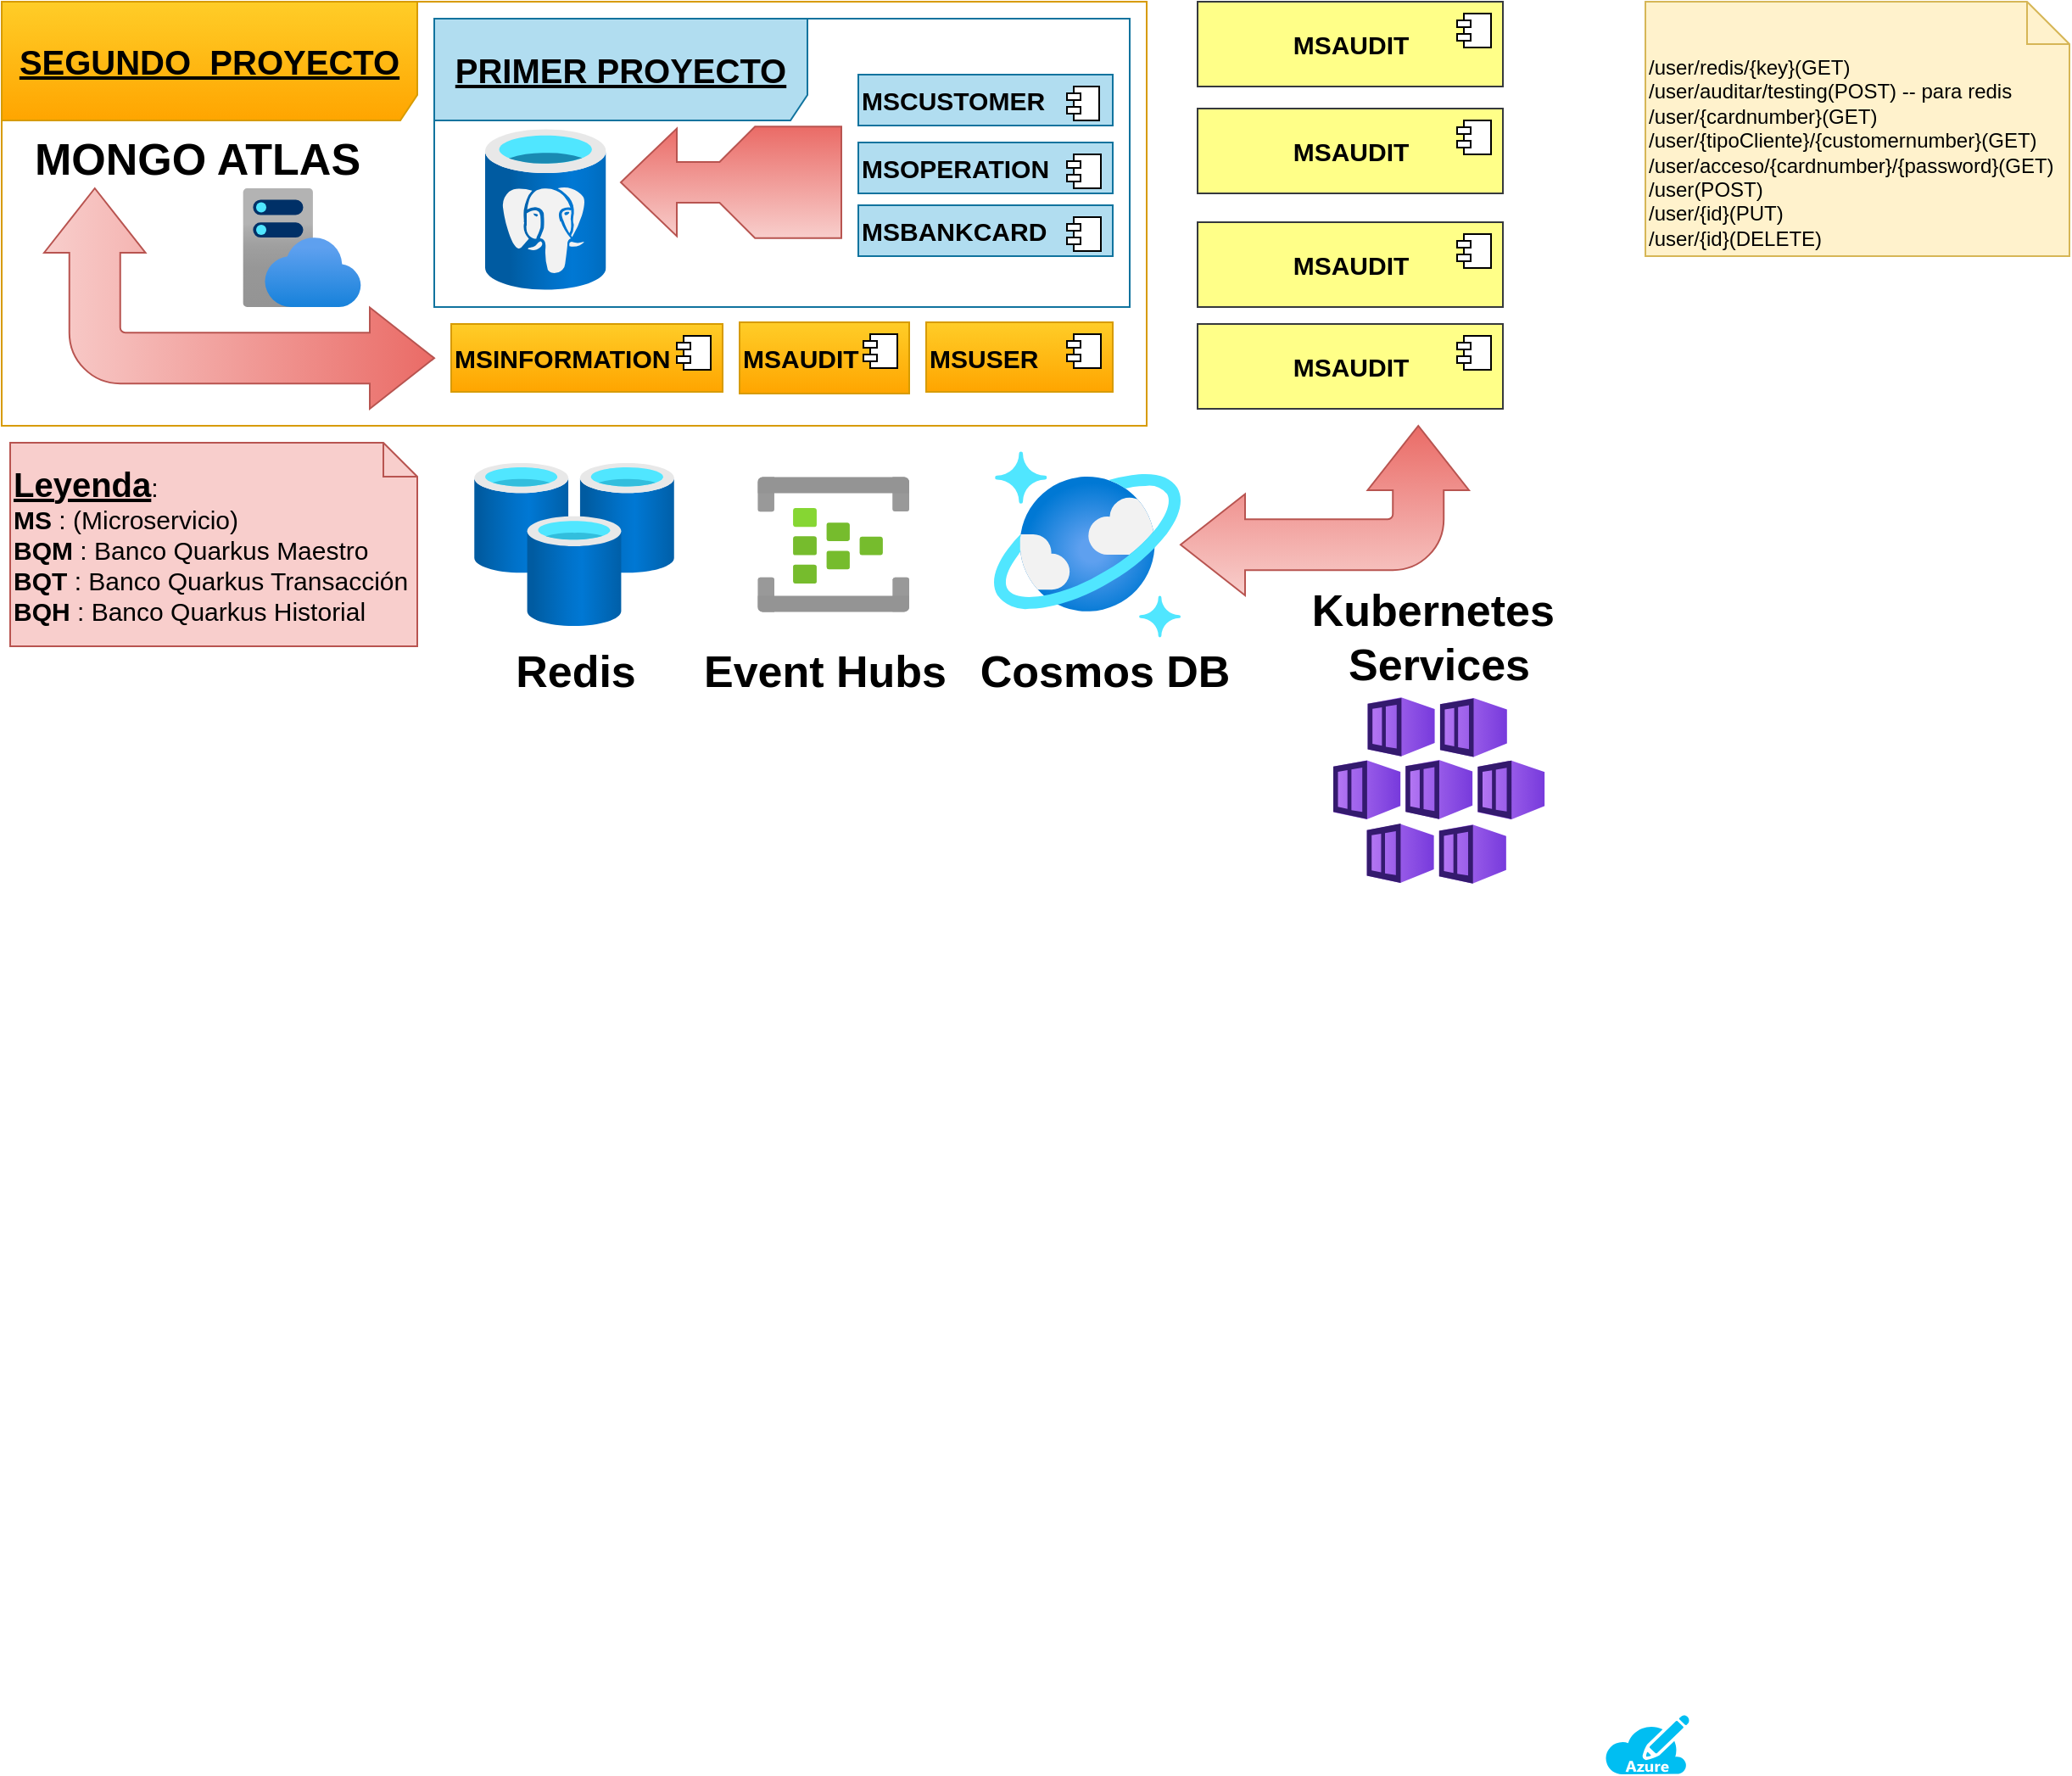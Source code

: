 <mxfile version="20.8.22" type="device"><diagram id="IjRRc6h6UgYRI7wtGWGm" name="Página-1"><mxGraphModel dx="2084" dy="646" grid="1" gridSize="10" guides="1" tooltips="1" connect="1" arrows="1" fold="1" page="1" pageScale="1" pageWidth="827" pageHeight="1169" math="0" shadow="0"><root><mxCell id="0"/><mxCell id="1" parent="0"/><mxCell id="xs7n_Rtdz6rA_V7jCviU-2" value="" style="verticalLabelPosition=bottom;html=1;verticalAlign=top;align=center;strokeColor=none;fillColor=#00BEF2;shape=mxgraph.azure.azure_subscription;" parent="1" vertex="1"><mxGeometry x="390" y="1020" width="50" height="35" as="geometry"/></mxCell><mxCell id="T6mRGkbbGHk7RwXvtZ5Z-56" value="MSOPERATION" style="html=1;dropTarget=0;fillColor=#b1ddf0;strokeColor=#10739e;fontStyle=1;fontSize=15;align=left;" parent="1" vertex="1"><mxGeometry x="-50" y="93" width="150" height="30" as="geometry"/></mxCell><mxCell id="T6mRGkbbGHk7RwXvtZ5Z-57" value="" style="shape=module;jettyWidth=8;jettyHeight=4;" parent="T6mRGkbbGHk7RwXvtZ5Z-56" vertex="1"><mxGeometry x="1" width="20" height="20" relative="1" as="geometry"><mxPoint x="-27" y="7" as="offset"/></mxGeometry></mxCell><mxCell id="T6mRGkbbGHk7RwXvtZ5Z-67" value="MSBANKCARD" style="html=1;dropTarget=0;fillColor=#b1ddf0;strokeColor=#10739e;fontStyle=1;fontSize=15;align=left;" parent="1" vertex="1"><mxGeometry x="-50" y="130" width="150" height="30" as="geometry"/></mxCell><mxCell id="T6mRGkbbGHk7RwXvtZ5Z-68" value="" style="shape=module;jettyWidth=8;jettyHeight=4;" parent="T6mRGkbbGHk7RwXvtZ5Z-67" vertex="1"><mxGeometry x="1" width="20" height="20" relative="1" as="geometry"><mxPoint x="-27" y="7" as="offset"/></mxGeometry></mxCell><mxCell id="uOGJE_gKTxKsWD0if3yG-11" value="MSUSER" style="html=1;dropTarget=0;fillColor=#ffcd28;strokeColor=#d79b00;gradientColor=#ffa500;fontStyle=1;fontSize=15;align=left;" parent="1" vertex="1"><mxGeometry x="-10" y="199" width="110" height="41" as="geometry"/></mxCell><mxCell id="uOGJE_gKTxKsWD0if3yG-12" value="" style="shape=module;jettyWidth=8;jettyHeight=4;" parent="uOGJE_gKTxKsWD0if3yG-11" vertex="1"><mxGeometry x="1" width="20" height="20" relative="1" as="geometry"><mxPoint x="-27" y="7" as="offset"/></mxGeometry></mxCell><mxCell id="uOGJE_gKTxKsWD0if3yG-15" value="MSINFORMATION" style="html=1;dropTarget=0;fillColor=#ffcd28;strokeColor=#d79b00;gradientColor=#ffa500;fontStyle=1;fontSize=15;align=left;" parent="1" vertex="1"><mxGeometry x="-290" y="200" width="160" height="40" as="geometry"/></mxCell><mxCell id="uOGJE_gKTxKsWD0if3yG-16" value="" style="shape=module;jettyWidth=8;jettyHeight=4;" parent="uOGJE_gKTxKsWD0if3yG-15" vertex="1"><mxGeometry x="1" width="20" height="20" relative="1" as="geometry"><mxPoint x="-27" y="7" as="offset"/></mxGeometry></mxCell><mxCell id="uOGJE_gKTxKsWD0if3yG-17" value="MSAUDIT" style="html=1;dropTarget=0;fillColor=#ffcd28;strokeColor=#d79b00;gradientColor=#ffa500;fontStyle=1;fontSize=15;align=left;" parent="1" vertex="1"><mxGeometry x="-120" y="199" width="100" height="42" as="geometry"/></mxCell><mxCell id="uOGJE_gKTxKsWD0if3yG-18" value="" style="shape=module;jettyWidth=8;jettyHeight=4;" parent="uOGJE_gKTxKsWD0if3yG-17" vertex="1"><mxGeometry x="1" width="20" height="20" relative="1" as="geometry"><mxPoint x="-27" y="7" as="offset"/></mxGeometry></mxCell><mxCell id="uOGJE_gKTxKsWD0if3yG-21" value="" style="aspect=fixed;html=1;points=[];align=center;image;fontSize=12;image=img/lib/azure2/app_services/App_Service_Plans.svg;" parent="1" vertex="1"><mxGeometry x="-413" y="120" width="70" height="70" as="geometry"/></mxCell><mxCell id="MBA-gmZabfXVA3VDtWwa-1" value="&lt;b style=&quot;&quot;&gt;&lt;font style=&quot;font-size: 20px;&quot;&gt;&lt;u&gt;Leyenda&lt;/u&gt;&lt;/font&gt;&lt;/b&gt;:&lt;br style=&quot;font-size: 15px;&quot;&gt;&lt;b style=&quot;font-size: 15px;&quot;&gt;&lt;font style=&quot;font-size: 15px;&quot;&gt;MS &lt;/font&gt;&lt;/b&gt;: (Microservicio)&lt;br style=&quot;font-size: 15px;&quot;&gt;&lt;font style=&quot;font-size: 15px;&quot;&gt;&lt;b style=&quot;font-size: 15px;&quot;&gt;BQM &lt;/b&gt;&lt;/font&gt;: Banco Quarkus Maestro&lt;br style=&quot;font-size: 15px;&quot;&gt;&lt;b style=&quot;font-size: 15px;&quot;&gt;&lt;font style=&quot;font-size: 15px;&quot;&gt;BQT&lt;/font&gt;&lt;/b&gt; : Banco Quarkus Transacción&lt;br style=&quot;font-size: 15px;&quot;&gt;&lt;b style=&quot;font-size: 15px;&quot;&gt;&lt;font style=&quot;font-size: 15px;&quot;&gt;BQH &lt;/font&gt;&lt;/b&gt;: Banco Quarkus Historial" style="shape=note;size=20;whiteSpace=wrap;html=1;align=left;fillColor=#f8cecc;strokeColor=#b85450;fontSize=15;" parent="1" vertex="1"><mxGeometry x="-550" y="270" width="240" height="120" as="geometry"/></mxCell><mxCell id="9GdK-BCVAg06VHRyez8Z-1" value="&lt;font style=&quot;font-size: 20px;&quot;&gt;&lt;span style=&quot;font-size: 20px;&quot;&gt;&lt;u style=&quot;font-size: 20px;&quot;&gt;SEGUNDO&amp;nbsp;&amp;nbsp;PROYECTO&lt;/u&gt;&lt;/span&gt;&lt;/font&gt;" style="shape=umlFrame;whiteSpace=wrap;html=1;pointerEvents=0;width=245;height=70;fillColor=#ffcd28;strokeColor=#d79b00;gradientColor=#ffa500;fontStyle=1;fontSize=20;" vertex="1" parent="1"><mxGeometry x="-555" y="10" width="675" height="250" as="geometry"/></mxCell><mxCell id="9GdK-BCVAg06VHRyez8Z-2" value="&lt;font style=&quot;font-size: 20px;&quot;&gt;&lt;span style=&quot;font-size: 20px;&quot;&gt;&lt;u style=&quot;font-size: 20px;&quot;&gt;PRIMER PROYECTO&lt;/u&gt;&lt;/span&gt;&lt;/font&gt;" style="shape=umlFrame;whiteSpace=wrap;html=1;pointerEvents=0;width=220;height=60;fillColor=#b1ddf0;strokeColor=#10739e;fontStyle=1;fontSize=20;" vertex="1" parent="1"><mxGeometry x="-300" y="20" width="410" height="170" as="geometry"/></mxCell><mxCell id="9GdK-BCVAg06VHRyez8Z-3" value="" style="aspect=fixed;html=1;points=[];align=center;image;fontSize=12;image=img/lib/azure2/databases/Azure_Database_PostgreSQL_Server.svg;" vertex="1" parent="1"><mxGeometry x="-270" y="85" width="71.25" height="95" as="geometry"/></mxCell><mxCell id="9GdK-BCVAg06VHRyez8Z-4" value="" style="html=1;shadow=0;dashed=0;align=center;verticalAlign=middle;shape=mxgraph.arrows2.tailedArrow;dy1=12;dx1=33;notch=0;arrowHead=19.75;dx2=50.9;dy2=32.88;fontSize=18;direction=west;fillColor=#f8cecc;gradientColor=#ea6b66;strokeColor=#b85450;" vertex="1" parent="1"><mxGeometry x="-190" y="53" width="130" height="127" as="geometry"/></mxCell><mxCell id="9GdK-BCVAg06VHRyez8Z-5" value="MSCUSTOMER" style="html=1;dropTarget=0;fillColor=#b1ddf0;strokeColor=#10739e;fontStyle=1;fontSize=15;align=left;" vertex="1" parent="1"><mxGeometry x="-50" y="53" width="150" height="30" as="geometry"/></mxCell><mxCell id="9GdK-BCVAg06VHRyez8Z-6" value="" style="shape=module;jettyWidth=8;jettyHeight=4;" vertex="1" parent="9GdK-BCVAg06VHRyez8Z-5"><mxGeometry x="1" width="19" height="20" relative="1" as="geometry"><mxPoint x="-27" y="7" as="offset"/></mxGeometry></mxCell><mxCell id="9GdK-BCVAg06VHRyez8Z-15" value="" style="html=1;shadow=0;dashed=0;align=center;verticalAlign=middle;shape=mxgraph.arrows2.bendDoubleArrow;dy=15;dx=38;arrowHead=59.76;rounded=1;direction=north;fillColor=#f8cecc;gradientColor=#ea6b66;strokeColor=#b85450;" vertex="1" parent="1"><mxGeometry x="-530" y="120" width="230" height="130" as="geometry"/></mxCell><mxCell id="9GdK-BCVAg06VHRyez8Z-19" value="MONGO ATLAS" style="text;html=1;align=center;verticalAlign=middle;resizable=0;points=[];autosize=1;fillColor=none;fontStyle=1;fontSize=26;" vertex="1" parent="1"><mxGeometry x="-550" y="83" width="220" height="40" as="geometry"/></mxCell><mxCell id="9GdK-BCVAg06VHRyez8Z-22" value="MSAUDIT" style="html=1;dropTarget=0;fillColor=#ffff88;strokeColor=#36393d;fontStyle=1;fontSize=15;" vertex="1" parent="1"><mxGeometry x="150" y="10" width="180" height="50" as="geometry"/></mxCell><mxCell id="9GdK-BCVAg06VHRyez8Z-23" value="" style="shape=module;jettyWidth=8;jettyHeight=4;" vertex="1" parent="9GdK-BCVAg06VHRyez8Z-22"><mxGeometry x="1" width="20" height="20" relative="1" as="geometry"><mxPoint x="-27" y="7" as="offset"/></mxGeometry></mxCell><mxCell id="9GdK-BCVAg06VHRyez8Z-46" value="" style="html=1;shadow=0;dashed=0;align=center;verticalAlign=middle;shape=mxgraph.arrows2.bendDoubleArrow;dy=15;dx=38;arrowHead=59.76;rounded=1;direction=west;fillColor=#f8cecc;gradientColor=#ea6b66;strokeColor=#b85450;" vertex="1" parent="1"><mxGeometry x="140" y="260" width="170" height="100" as="geometry"/></mxCell><mxCell id="9GdK-BCVAg06VHRyez8Z-47" value="MSAUDIT" style="html=1;dropTarget=0;fillColor=#ffff88;strokeColor=#36393d;fontStyle=1;fontSize=15;" vertex="1" parent="1"><mxGeometry x="150" y="73" width="180" height="50" as="geometry"/></mxCell><mxCell id="9GdK-BCVAg06VHRyez8Z-48" value="" style="shape=module;jettyWidth=8;jettyHeight=4;" vertex="1" parent="9GdK-BCVAg06VHRyez8Z-47"><mxGeometry x="1" width="20" height="20" relative="1" as="geometry"><mxPoint x="-27" y="7" as="offset"/></mxGeometry></mxCell><mxCell id="9GdK-BCVAg06VHRyez8Z-49" value="MSAUDIT" style="html=1;dropTarget=0;fillColor=#ffff88;strokeColor=#36393d;fontStyle=1;fontSize=15;" vertex="1" parent="1"><mxGeometry x="150" y="140" width="180" height="50" as="geometry"/></mxCell><mxCell id="9GdK-BCVAg06VHRyez8Z-50" value="" style="shape=module;jettyWidth=8;jettyHeight=4;" vertex="1" parent="9GdK-BCVAg06VHRyez8Z-49"><mxGeometry x="1" width="20" height="20" relative="1" as="geometry"><mxPoint x="-27" y="7" as="offset"/></mxGeometry></mxCell><mxCell id="9GdK-BCVAg06VHRyez8Z-51" value="MSAUDIT" style="html=1;dropTarget=0;fillColor=#ffff88;strokeColor=#36393d;fontStyle=1;fontSize=15;" vertex="1" parent="1"><mxGeometry x="150" y="200" width="180" height="50" as="geometry"/></mxCell><mxCell id="9GdK-BCVAg06VHRyez8Z-52" value="" style="shape=module;jettyWidth=8;jettyHeight=4;" vertex="1" parent="9GdK-BCVAg06VHRyez8Z-51"><mxGeometry x="1" width="20" height="20" relative="1" as="geometry"><mxPoint x="-27" y="7" as="offset"/></mxGeometry></mxCell><mxCell id="9GdK-BCVAg06VHRyez8Z-54" value="" style="aspect=fixed;html=1;points=[];align=center;image;fontSize=12;image=img/lib/azure2/databases/Azure_Cosmos_DB.svg;" vertex="1" parent="1"><mxGeometry x="30" y="275" width="110" height="110" as="geometry"/></mxCell><mxCell id="9GdK-BCVAg06VHRyez8Z-55" value="Cosmos DB" style="text;html=1;align=center;verticalAlign=middle;resizable=0;points=[];autosize=1;fillColor=none;fontStyle=1;fontSize=26;" vertex="1" parent="1"><mxGeometry x="10" y="385" width="170" height="40" as="geometry"/></mxCell><mxCell id="9GdK-BCVAg06VHRyez8Z-56" value="" style="aspect=fixed;html=1;points=[];align=center;image;fontSize=12;image=img/lib/azure2/iot/Event_Hubs.svg;" vertex="1" parent="1"><mxGeometry x="-109.33" y="290" width="89.33" height="80" as="geometry"/></mxCell><mxCell id="9GdK-BCVAg06VHRyez8Z-57" value="Event Hubs" style="text;html=1;align=center;verticalAlign=middle;resizable=0;points=[];autosize=1;fillColor=none;fontStyle=1;fontSize=26;" vertex="1" parent="1"><mxGeometry x="-155" y="385" width="170" height="40" as="geometry"/></mxCell><mxCell id="9GdK-BCVAg06VHRyez8Z-58" value="" style="aspect=fixed;html=1;points=[];align=center;image;fontSize=12;image=img/lib/azure2/databases/Cache_Redis.svg;" vertex="1" parent="1"><mxGeometry x="-276.58" y="282" width="118.16" height="96" as="geometry"/></mxCell><mxCell id="9GdK-BCVAg06VHRyez8Z-59" value="Redis" style="text;html=1;align=center;verticalAlign=middle;resizable=0;points=[];autosize=1;fillColor=none;fontStyle=1;fontSize=26;" vertex="1" parent="1"><mxGeometry x="-262.5" y="385" width="90" height="40" as="geometry"/></mxCell><mxCell id="9GdK-BCVAg06VHRyez8Z-60" value="" style="aspect=fixed;html=1;points=[];align=center;image;fontSize=12;image=img/lib/azure2/containers/Kubernetes_Services.svg;" vertex="1" parent="1"><mxGeometry x="230.01" y="420" width="124.67" height="110" as="geometry"/></mxCell><mxCell id="9GdK-BCVAg06VHRyez8Z-61" value="Kubernetes&amp;nbsp;&lt;br&gt;Services" style="text;html=1;align=center;verticalAlign=middle;resizable=0;points=[];autosize=1;fillColor=none;fontStyle=1;fontSize=26;" vertex="1" parent="1"><mxGeometry x="207.34" y="345" width="170" height="80" as="geometry"/></mxCell><mxCell id="9GdK-BCVAg06VHRyez8Z-62" value="/user/redis/{key}(GET)&lt;br&gt;/user/auditar/testing(POST) -- para redis&lt;br&gt;/user/{cardnumber}&lt;span style=&quot;background-color: initial; border-color: var(--border-color);&quot;&gt;(GET)&lt;br&gt;/user/{tipoCliente}/{customernumber}(GET)&lt;br&gt;/user/acceso/{cardnumber}/{password}(GET)&lt;br&gt;&lt;/span&gt;/user&lt;span style=&quot;border-color: var(--border-color); background-color: initial;&quot;&gt;(POST)&lt;br&gt;&lt;/span&gt;/user/{id}(PUT)&lt;br&gt;/user/{id}(DELETE)&lt;br&gt;&lt;div style=&quot;border-color: var(--border-color);&quot;&gt;&lt;/div&gt;" style="shape=note2;boundedLbl=1;whiteSpace=wrap;html=1;size=25;verticalAlign=top;align=left;fillColor=#fff2cc;strokeColor=#d6b656;" vertex="1" parent="1"><mxGeometry x="414" y="10" width="250" height="150" as="geometry"/></mxCell></root></mxGraphModel></diagram></mxfile>